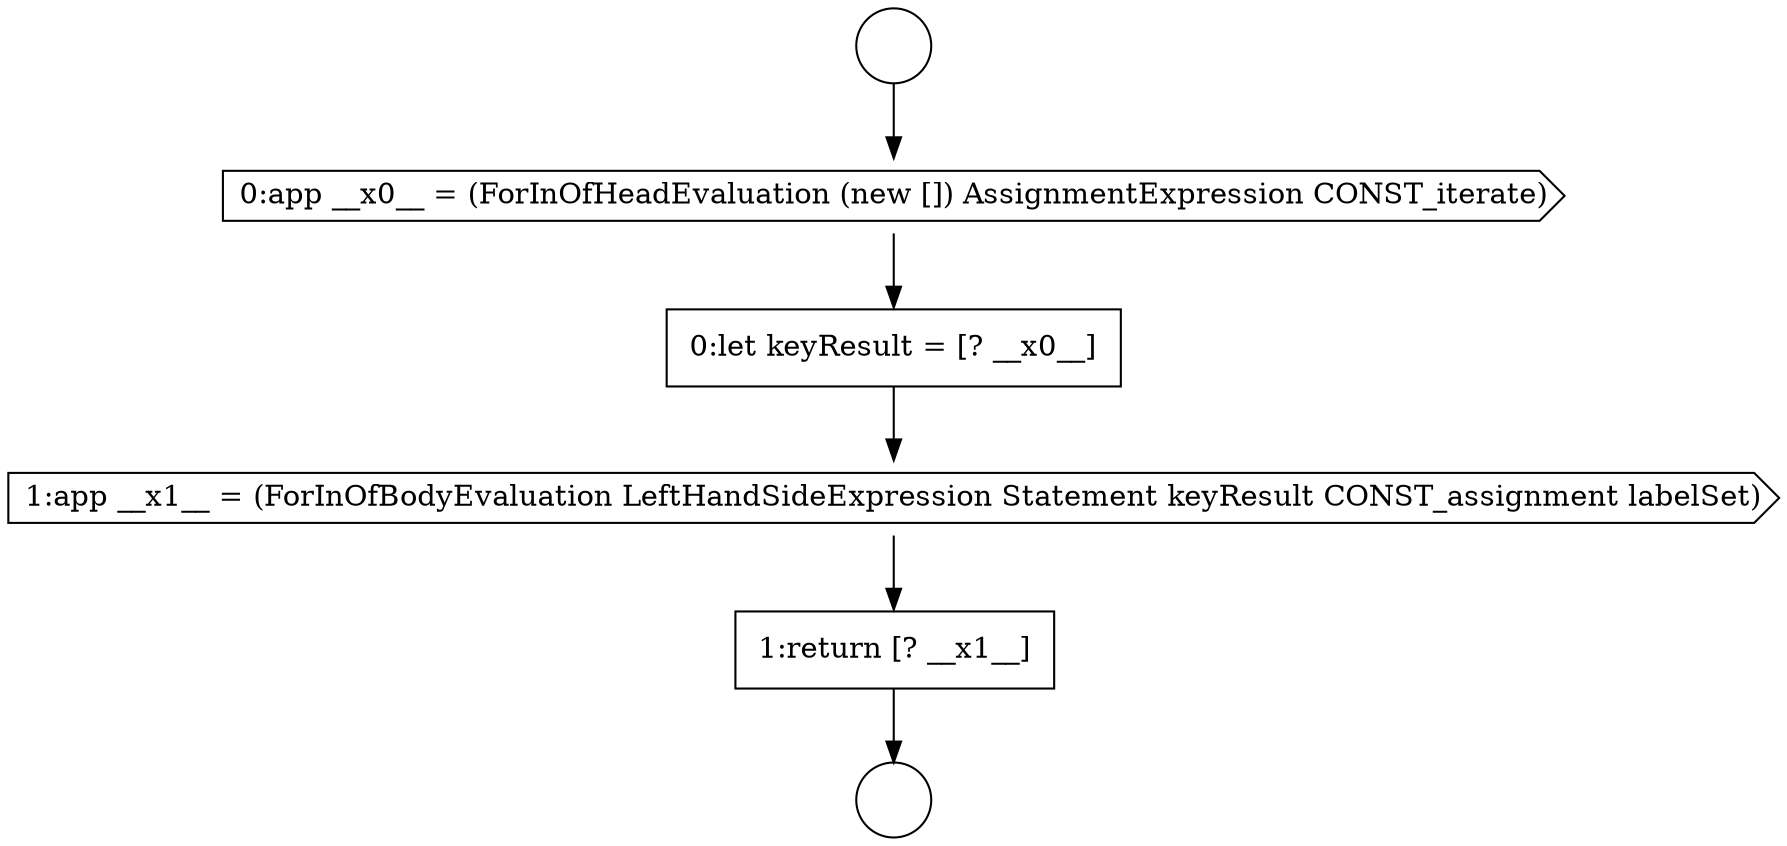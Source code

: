 digraph {
  node6634 [shape=circle label=" " color="black" fillcolor="white" style=filled]
  node6635 [shape=cds, label=<<font color="black">0:app __x0__ = (ForInOfHeadEvaluation (new []) AssignmentExpression CONST_iterate)</font>> color="black" fillcolor="white" style=filled]
  node6637 [shape=cds, label=<<font color="black">1:app __x1__ = (ForInOfBodyEvaluation LeftHandSideExpression Statement keyResult CONST_assignment labelSet)</font>> color="black" fillcolor="white" style=filled]
  node6633 [shape=circle label=" " color="black" fillcolor="white" style=filled]
  node6638 [shape=none, margin=0, label=<<font color="black">
    <table border="0" cellborder="1" cellspacing="0" cellpadding="10">
      <tr><td align="left">1:return [? __x1__]</td></tr>
    </table>
  </font>> color="black" fillcolor="white" style=filled]
  node6636 [shape=none, margin=0, label=<<font color="black">
    <table border="0" cellborder="1" cellspacing="0" cellpadding="10">
      <tr><td align="left">0:let keyResult = [? __x0__]</td></tr>
    </table>
  </font>> color="black" fillcolor="white" style=filled]
  node6635 -> node6636 [ color="black"]
  node6637 -> node6638 [ color="black"]
  node6638 -> node6634 [ color="black"]
  node6636 -> node6637 [ color="black"]
  node6633 -> node6635 [ color="black"]
}
